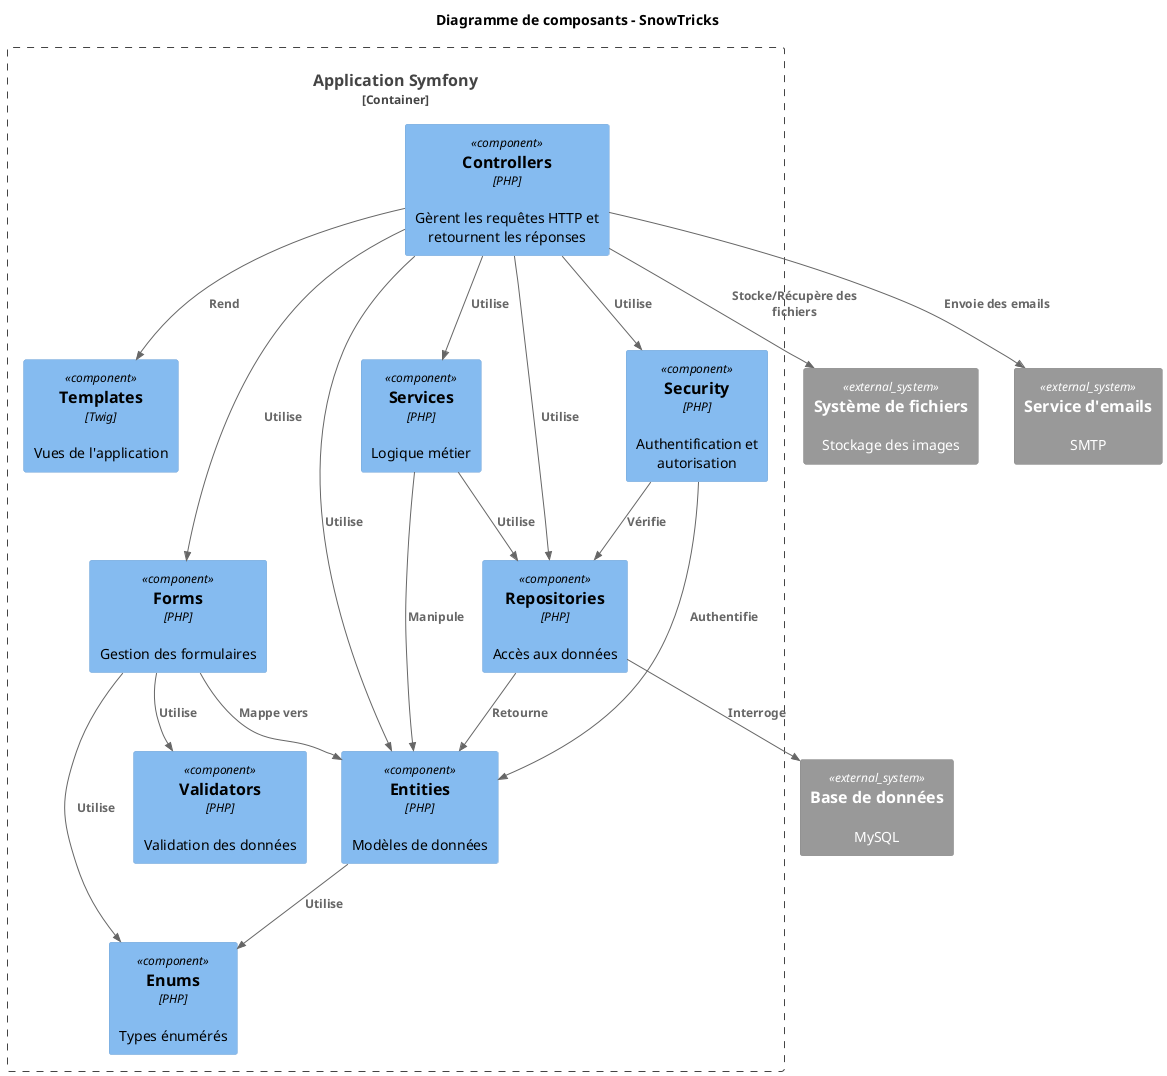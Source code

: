 @startuml
!include <C4/C4_Component>

title "Diagramme de composants - SnowTricks"

Container_Boundary(app, "Application Symfony") {
    Component(controllers, "Controllers", "PHP", "Gèrent les requêtes HTTP et retournent les réponses")
    Component(entities, "Entities", "PHP", "Modèles de données")
    Component(repositories, "Repositories", "PHP", "Accès aux données")
    Component(forms, "Forms", "PHP", "Gestion des formulaires")
    Component(security, "Security", "PHP", "Authentification et autorisation")
    Component(templates, "Templates", "Twig", "Vues de l'application")
    Component(services, "Services", "PHP", "Logique métier")
    Component(validators, "Validators", "PHP", "Validation des données")
    Component(enums, "Enums", "PHP", "Types énumérés")
}

System_Ext(database, "Base de données", "MySQL")
System_Ext(filesystem, "Système de fichiers", "Stockage des images")
System_Ext(mailer, "Service d'emails", "SMTP")

Rel(controllers, entities, "Utilise")
Rel(controllers, repositories, "Utilise")
Rel(controllers, forms, "Utilise")
Rel(controllers, security, "Utilise")
Rel(controllers, templates, "Rend")
Rel(controllers, services, "Utilise")
Rel(controllers, filesystem, "Stocke/Récupère des fichiers")
Rel(controllers, mailer, "Envoie des emails")

Rel(repositories, database, "Interroge")
Rel(repositories, entities, "Retourne")

Rel(forms, entities, "Mappe vers")
Rel(forms, validators, "Utilise")
Rel(forms, enums, "Utilise")

Rel(entities, enums, "Utilise")

Rel(security, entities, "Authentifie")
Rel(security, repositories, "Vérifie")

Rel(services, repositories, "Utilise")
Rel(services, entities, "Manipule")

@enduml